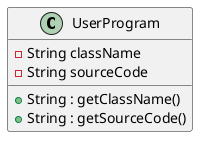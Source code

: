 @startuml
class UserProgram {
    -String className
    -String sourceCode
    + String : getClassName()
    + String : getSourceCode()
}
@enduml